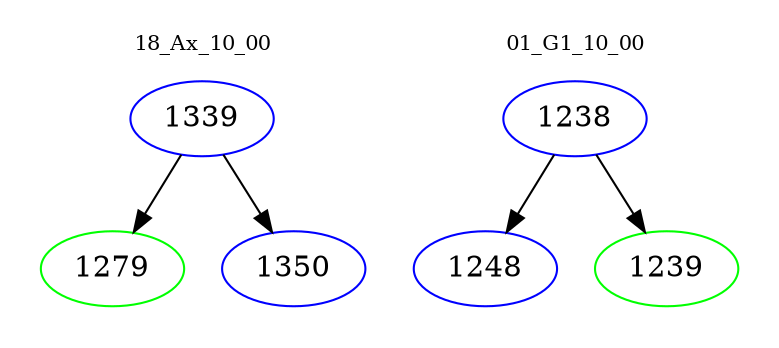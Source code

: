 digraph{
subgraph cluster_0 {
color = white
label = "18_Ax_10_00";
fontsize=10;
T0_1339 [label="1339", color="blue"]
T0_1339 -> T0_1279 [color="black"]
T0_1279 [label="1279", color="green"]
T0_1339 -> T0_1350 [color="black"]
T0_1350 [label="1350", color="blue"]
}
subgraph cluster_1 {
color = white
label = "01_G1_10_00";
fontsize=10;
T1_1238 [label="1238", color="blue"]
T1_1238 -> T1_1248 [color="black"]
T1_1248 [label="1248", color="blue"]
T1_1238 -> T1_1239 [color="black"]
T1_1239 [label="1239", color="green"]
}
}
